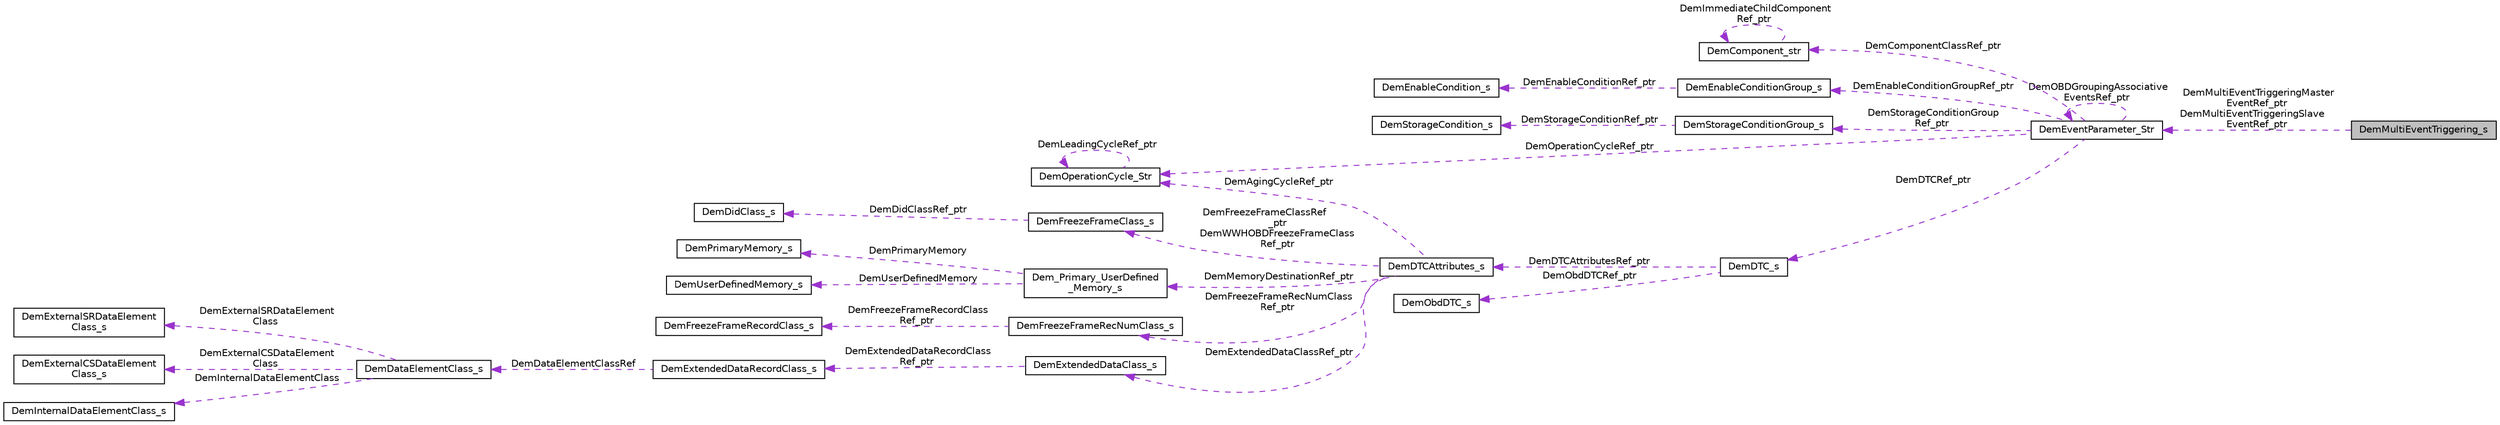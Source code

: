 digraph "DemMultiEventTriggering_s"
{
 // LATEX_PDF_SIZE
  edge [fontname="Helvetica",fontsize="10",labelfontname="Helvetica",labelfontsize="10"];
  node [fontname="Helvetica",fontsize="10",shape=record];
  rankdir="LR";
  Node1 [label="DemMultiEventTriggering_s",height=0.2,width=0.4,color="black", fillcolor="grey75", style="filled", fontcolor="black",tooltip=" "];
  Node2 -> Node1 [dir="back",color="darkorchid3",fontsize="10",style="dashed",label=" DemMultiEventTriggeringMaster\lEventRef_ptr\nDemMultiEventTriggeringSlave\lEventRef_ptr" ,fontname="Helvetica"];
  Node2 [label="DemEventParameter_Str",height=0.2,width=0.4,color="black", fillcolor="white", style="filled",URL="$struct_dem_event_parameter___str.html",tooltip=" "];
  Node2 -> Node2 [dir="back",color="darkorchid3",fontsize="10",style="dashed",label=" DemOBDGroupingAssociative\lEventsRef_ptr" ,fontname="Helvetica"];
  Node3 -> Node2 [dir="back",color="darkorchid3",fontsize="10",style="dashed",label=" DemComponentClassRef_ptr" ,fontname="Helvetica"];
  Node3 [label="DemComponent_str",height=0.2,width=0.4,color="black", fillcolor="white", style="filled",URL="$struct_dem_component__str.html",tooltip=" "];
  Node3 -> Node3 [dir="back",color="darkorchid3",fontsize="10",style="dashed",label=" DemImmediateChildComponent\lRef_ptr" ,fontname="Helvetica"];
  Node4 -> Node2 [dir="back",color="darkorchid3",fontsize="10",style="dashed",label=" DemEnableConditionGroupRef_ptr" ,fontname="Helvetica"];
  Node4 [label="DemEnableConditionGroup_s",height=0.2,width=0.4,color="black", fillcolor="white", style="filled",URL="$struct_dem_enable_condition_group__s.html",tooltip=" "];
  Node5 -> Node4 [dir="back",color="darkorchid3",fontsize="10",style="dashed",label=" DemEnableConditionRef_ptr" ,fontname="Helvetica"];
  Node5 [label="DemEnableCondition_s",height=0.2,width=0.4,color="black", fillcolor="white", style="filled",URL="$struct_dem_enable_condition__s.html",tooltip=" "];
  Node6 -> Node2 [dir="back",color="darkorchid3",fontsize="10",style="dashed",label=" DemStorageConditionGroup\lRef_ptr" ,fontname="Helvetica"];
  Node6 [label="DemStorageConditionGroup_s",height=0.2,width=0.4,color="black", fillcolor="white", style="filled",URL="$struct_dem_storage_condition_group__s.html",tooltip=" "];
  Node7 -> Node6 [dir="back",color="darkorchid3",fontsize="10",style="dashed",label=" DemStorageConditionRef_ptr" ,fontname="Helvetica"];
  Node7 [label="DemStorageCondition_s",height=0.2,width=0.4,color="black", fillcolor="white", style="filled",URL="$struct_dem_storage_condition__s.html",tooltip=" "];
  Node8 -> Node2 [dir="back",color="darkorchid3",fontsize="10",style="dashed",label=" DemOperationCycleRef_ptr" ,fontname="Helvetica"];
  Node8 [label="DemOperationCycle_Str",height=0.2,width=0.4,color="black", fillcolor="white", style="filled",URL="$struct_dem_operation_cycle___str.html",tooltip=" "];
  Node8 -> Node8 [dir="back",color="darkorchid3",fontsize="10",style="dashed",label=" DemLeadingCycleRef_ptr" ,fontname="Helvetica"];
  Node9 -> Node2 [dir="back",color="darkorchid3",fontsize="10",style="dashed",label=" DemDTCRef_ptr" ,fontname="Helvetica"];
  Node9 [label="DemDTC_s",height=0.2,width=0.4,color="black", fillcolor="white", style="filled",URL="$struct_dem_d_t_c__s.html",tooltip=" "];
  Node10 -> Node9 [dir="back",color="darkorchid3",fontsize="10",style="dashed",label=" DemObdDTCRef_ptr" ,fontname="Helvetica"];
  Node10 [label="DemObdDTC_s",height=0.2,width=0.4,color="black", fillcolor="white", style="filled",URL="$struct_dem_obd_d_t_c__s.html",tooltip=" "];
  Node11 -> Node9 [dir="back",color="darkorchid3",fontsize="10",style="dashed",label=" DemDTCAttributesRef_ptr" ,fontname="Helvetica"];
  Node11 [label="DemDTCAttributes_s",height=0.2,width=0.4,color="black", fillcolor="white", style="filled",URL="$struct_dem_d_t_c_attributes__s.html",tooltip=" "];
  Node12 -> Node11 [dir="back",color="darkorchid3",fontsize="10",style="dashed",label=" DemFreezeFrameClassRef\l_ptr\nDemWWHOBDFreezeFrameClass\lRef_ptr" ,fontname="Helvetica"];
  Node12 [label="DemFreezeFrameClass_s",height=0.2,width=0.4,color="black", fillcolor="white", style="filled",URL="$struct_dem_freeze_frame_class__s.html",tooltip=" "];
  Node13 -> Node12 [dir="back",color="darkorchid3",fontsize="10",style="dashed",label=" DemDidClassRef_ptr" ,fontname="Helvetica"];
  Node13 [label="DemDidClass_s",height=0.2,width=0.4,color="black", fillcolor="white", style="filled",URL="$struct_dem_did_class__s.html",tooltip=" "];
  Node14 -> Node11 [dir="back",color="darkorchid3",fontsize="10",style="dashed",label=" DemMemoryDestinationRef_ptr" ,fontname="Helvetica"];
  Node14 [label="Dem_Primary_UserDefined\l_Memory_s",height=0.2,width=0.4,color="black", fillcolor="white", style="filled",URL="$union_dem___primary___user_defined___memory__s.html",tooltip=" "];
  Node15 -> Node14 [dir="back",color="darkorchid3",fontsize="10",style="dashed",label=" DemPrimaryMemory" ,fontname="Helvetica"];
  Node15 [label="DemPrimaryMemory_s",height=0.2,width=0.4,color="black", fillcolor="white", style="filled",URL="$struct_dem_primary_memory__s.html",tooltip=" "];
  Node16 -> Node14 [dir="back",color="darkorchid3",fontsize="10",style="dashed",label=" DemUserDefinedMemory" ,fontname="Helvetica"];
  Node16 [label="DemUserDefinedMemory_s",height=0.2,width=0.4,color="black", fillcolor="white", style="filled",URL="$struct_dem_user_defined_memory__s.html",tooltip=" "];
  Node17 -> Node11 [dir="back",color="darkorchid3",fontsize="10",style="dashed",label=" DemFreezeFrameRecNumClass\lRef_ptr" ,fontname="Helvetica"];
  Node17 [label="DemFreezeFrameRecNumClass_s",height=0.2,width=0.4,color="black", fillcolor="white", style="filled",URL="$struct_dem_freeze_frame_rec_num_class__s.html",tooltip=" "];
  Node18 -> Node17 [dir="back",color="darkorchid3",fontsize="10",style="dashed",label=" DemFreezeFrameRecordClass\lRef_ptr" ,fontname="Helvetica"];
  Node18 [label="DemFreezeFrameRecordClass_s",height=0.2,width=0.4,color="black", fillcolor="white", style="filled",URL="$struct_dem_freeze_frame_record_class__s.html",tooltip=" "];
  Node19 -> Node11 [dir="back",color="darkorchid3",fontsize="10",style="dashed",label=" DemExtendedDataClassRef_ptr" ,fontname="Helvetica"];
  Node19 [label="DemExtendedDataClass_s",height=0.2,width=0.4,color="black", fillcolor="white", style="filled",URL="$struct_dem_extended_data_class__s.html",tooltip=" "];
  Node20 -> Node19 [dir="back",color="darkorchid3",fontsize="10",style="dashed",label=" DemExtendedDataRecordClass\lRef_ptr" ,fontname="Helvetica"];
  Node20 [label="DemExtendedDataRecordClass_s",height=0.2,width=0.4,color="black", fillcolor="white", style="filled",URL="$struct_dem_extended_data_record_class__s.html",tooltip=" "];
  Node21 -> Node20 [dir="back",color="darkorchid3",fontsize="10",style="dashed",label=" DemDataElementClassRef" ,fontname="Helvetica"];
  Node21 [label="DemDataElementClass_s",height=0.2,width=0.4,color="black", fillcolor="white", style="filled",URL="$struct_dem_data_element_class__s.html",tooltip=" "];
  Node22 -> Node21 [dir="back",color="darkorchid3",fontsize="10",style="dashed",label=" DemExternalSRDataElement\lClass" ,fontname="Helvetica"];
  Node22 [label="DemExternalSRDataElement\lClass_s",height=0.2,width=0.4,color="black", fillcolor="white", style="filled",URL="$struct_dem_external_s_r_data_element_class__s.html",tooltip=" "];
  Node23 -> Node21 [dir="back",color="darkorchid3",fontsize="10",style="dashed",label=" DemExternalCSDataElement\lClass" ,fontname="Helvetica"];
  Node23 [label="DemExternalCSDataElement\lClass_s",height=0.2,width=0.4,color="black", fillcolor="white", style="filled",URL="$struct_dem_external_c_s_data_element_class__s.html",tooltip=" "];
  Node24 -> Node21 [dir="back",color="darkorchid3",fontsize="10",style="dashed",label=" DemInternalDataElementClass" ,fontname="Helvetica"];
  Node24 [label="DemInternalDataElementClass_s",height=0.2,width=0.4,color="black", fillcolor="white", style="filled",URL="$struct_dem_internal_data_element_class__s.html",tooltip=" "];
  Node8 -> Node11 [dir="back",color="darkorchid3",fontsize="10",style="dashed",label=" DemAgingCycleRef_ptr" ,fontname="Helvetica"];
}
